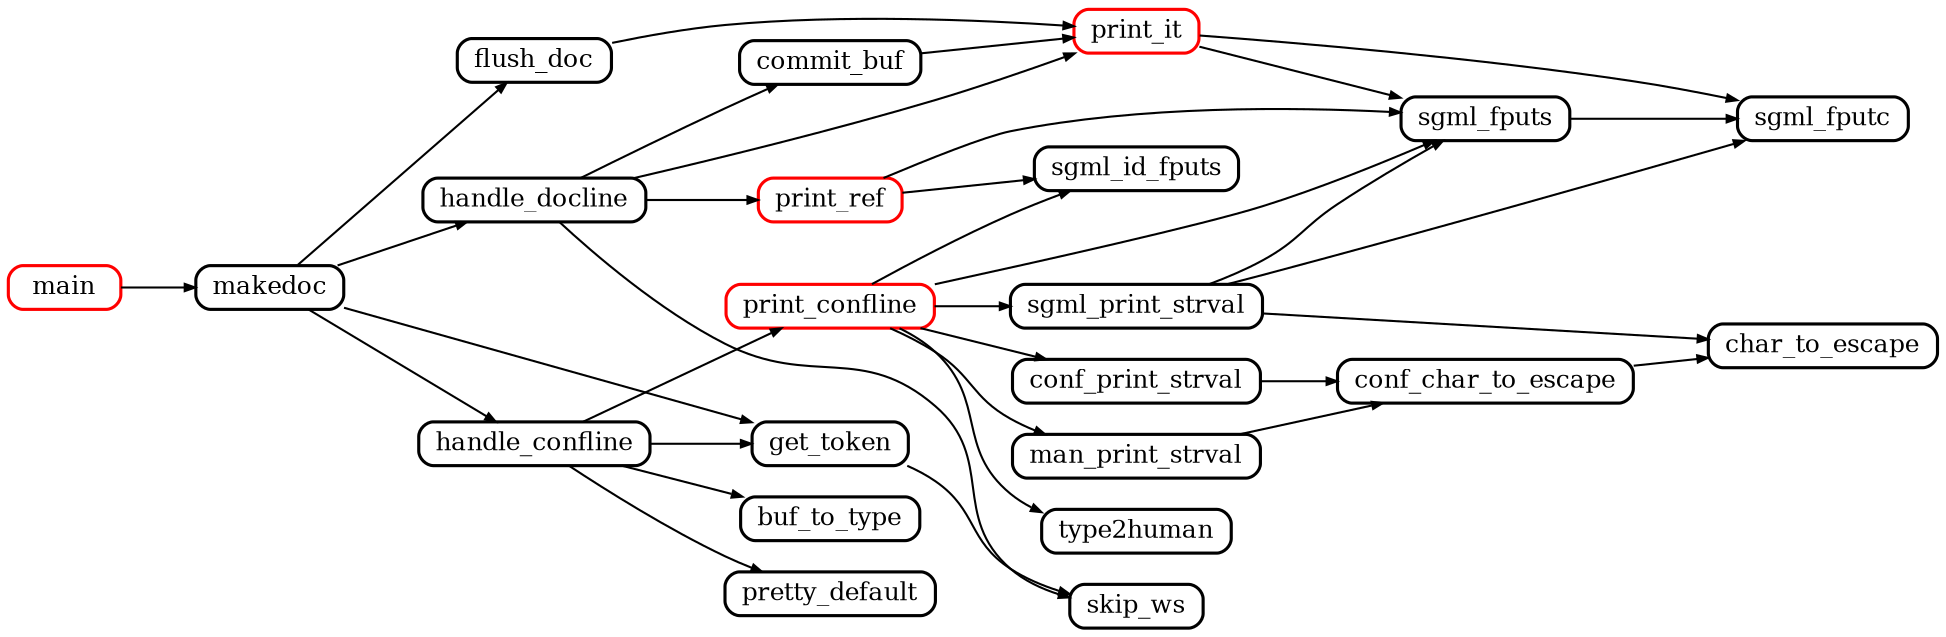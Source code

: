 digraph windows
{
	graph [
		rankdir="LR"
		nodesep="0.2"
		ranksep="0.5"
		compound="true"
	]

	node [
		shape="Mrecord"
		fontsize="12"
		fillcolor="#ffffff"
		style="filled"
		height="0.2"
		penwidth="1.5"
		color="black"
	]

	edge [
		penwidth="1.0"
		arrowsize="0.5"
	]

	node [ color="#ff0000" ]
	print_it
	print_ref
	print_confline
	main

	node [ color="#000000" ]

	commit_buf          -> print_it
	conf_char_to_escape -> char_to_escape
	conf_print_strval   -> conf_char_to_escape
	flush_doc           -> print_it
	get_token           -> skip_ws
	handle_confline     -> buf_to_type
	handle_confline     -> get_token
	handle_confline     -> pretty_default
	handle_confline     -> print_confline
	handle_docline      -> commit_buf
	handle_docline      -> print_it
	handle_docline      -> print_ref
	handle_docline      -> skip_ws
	main                -> makedoc
	makedoc             -> flush_doc
	makedoc             -> get_token
	makedoc             -> handle_confline
	makedoc             -> handle_docline
	man_print_strval    -> conf_char_to_escape
	print_confline      -> conf_print_strval
	print_confline      -> man_print_strval
	print_confline      -> sgml_fputs
	print_confline      -> sgml_id_fputs
	print_confline      -> sgml_print_strval
	print_confline      -> type2human
	print_it            -> sgml_fputc
	print_it            -> sgml_fputs
	print_ref           -> sgml_fputs
	print_ref           -> sgml_id_fputs
	sgml_fputs          -> sgml_fputc
	sgml_print_strval   -> char_to_escape
	sgml_print_strval   -> sgml_fputc
	sgml_print_strval   -> sgml_fputs

}
